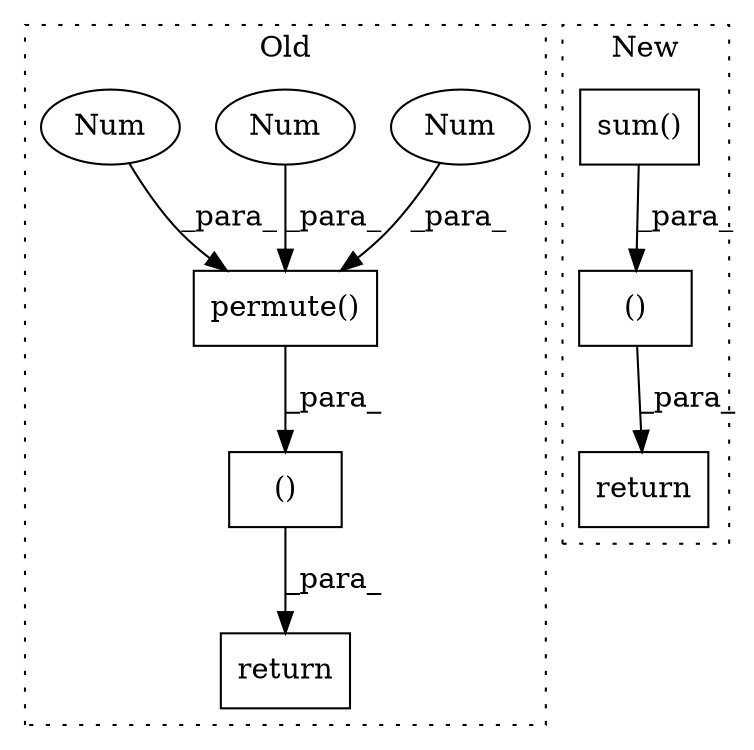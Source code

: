 digraph G {
subgraph cluster0 {
1 [label="permute()" a="75" s="2084,2112" l="18,1" shape="box"];
3 [label="Num" a="76" s="2111" l="1" shape="ellipse"];
4 [label="Num" a="76" s="2108" l="1" shape="ellipse"];
5 [label="Num" a="76" s="2105" l="1" shape="ellipse"];
6 [label="()" a="54" s="2130" l="24" shape="box"];
7 [label="return" a="93" s="2077" l="7" shape="box"];
label = "Old";
style="dotted";
}
subgraph cluster1 {
2 [label="sum()" a="75" s="2996,3017" l="10,22" shape="box"];
8 [label="()" a="54" s="4163" l="18" shape="box"];
9 [label="return" a="93" s="4147" l="7" shape="box"];
label = "New";
style="dotted";
}
1 -> 6 [label="_para_"];
2 -> 8 [label="_para_"];
3 -> 1 [label="_para_"];
4 -> 1 [label="_para_"];
5 -> 1 [label="_para_"];
6 -> 7 [label="_para_"];
8 -> 9 [label="_para_"];
}